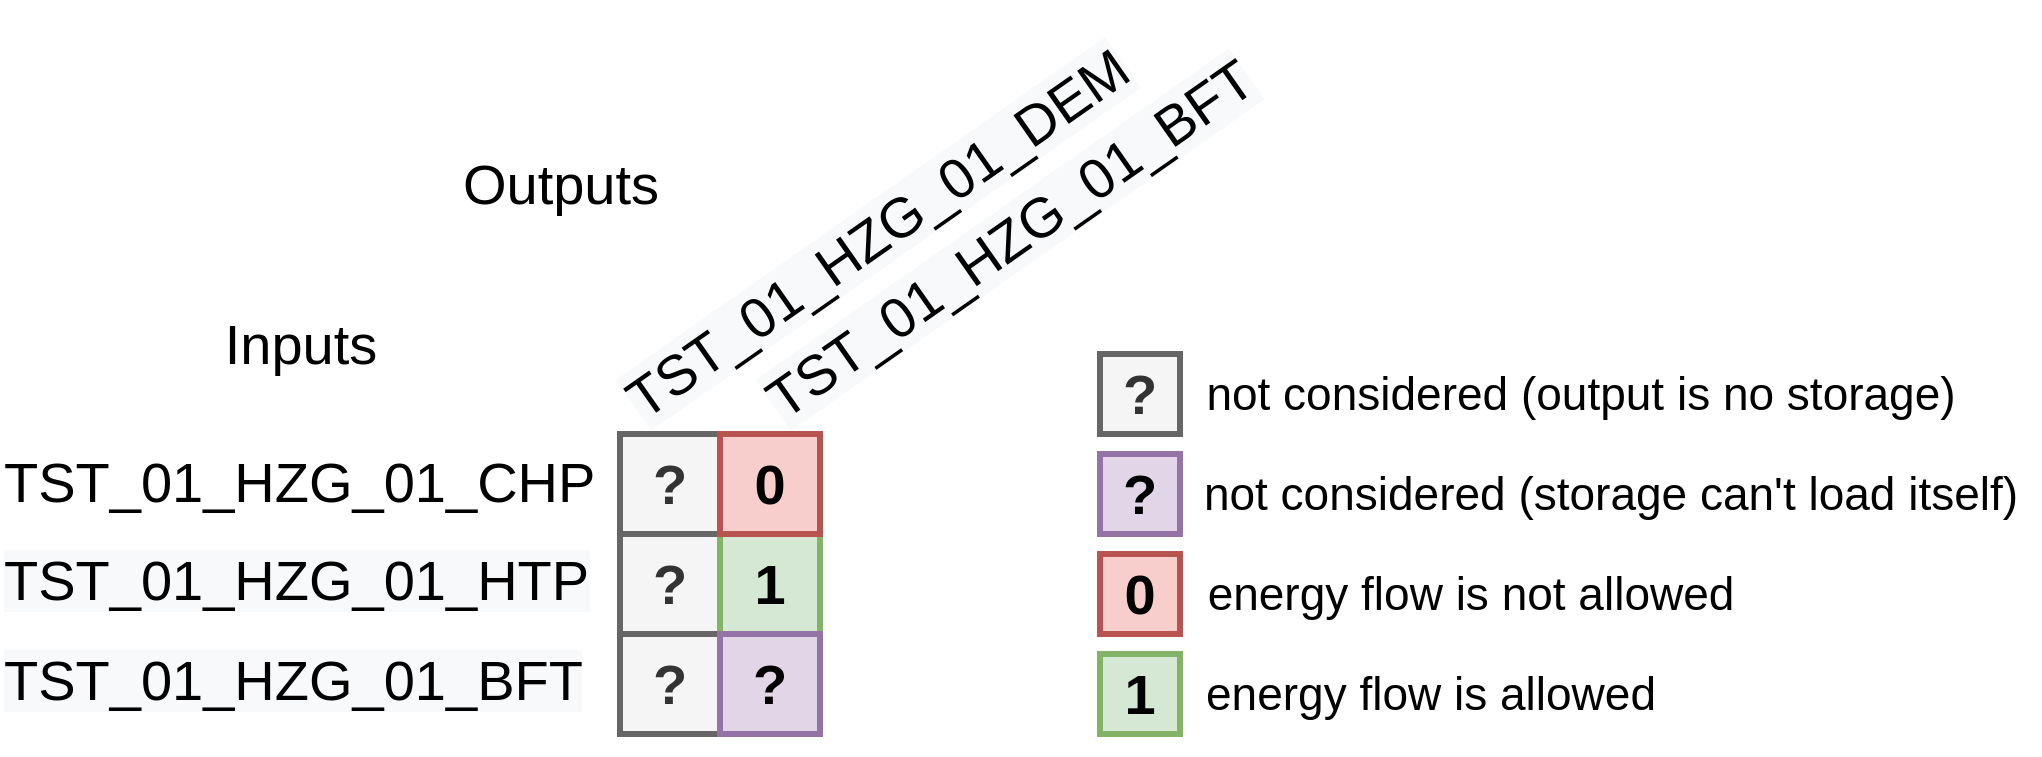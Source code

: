 <mxfile version="20.6.2" type="device"><diagram id="UFKyPsE8ox6_t6vFH-kr" name="Seite-1"><mxGraphModel dx="1406" dy="836" grid="1" gridSize="10" guides="1" tooltips="1" connect="1" arrows="1" fold="1" page="1" pageScale="1" pageWidth="1654" pageHeight="1169" math="0" shadow="0"><root><mxCell id="0"/><mxCell id="1" parent="0"/><mxCell id="AfluPnDhN3ySQKmKgDzS-27" value="?" style="whiteSpace=wrap;html=1;aspect=fixed;strokeWidth=3;fontSize=28;fontStyle=1;fillColor=#f5f5f5;fontColor=#333333;strokeColor=#666666;" parent="1" vertex="1"><mxGeometry x="400" y="290" width="50" height="50" as="geometry"/></mxCell><mxCell id="AfluPnDhN3ySQKmKgDzS-28" value="?" style="whiteSpace=wrap;html=1;aspect=fixed;strokeWidth=3;fontSize=28;fontStyle=1;fillColor=#f5f5f5;fontColor=#333333;strokeColor=#666666;" parent="1" vertex="1"><mxGeometry x="400" y="340" width="50" height="50" as="geometry"/></mxCell><mxCell id="AfluPnDhN3ySQKmKgDzS-29" value="?" style="whiteSpace=wrap;html=1;aspect=fixed;strokeWidth=3;fontSize=28;fontStyle=1;fillColor=#f5f5f5;fontColor=#333333;strokeColor=#666666;" parent="1" vertex="1"><mxGeometry x="400" y="390" width="50" height="50" as="geometry"/></mxCell><mxCell id="AfluPnDhN3ySQKmKgDzS-30" value="1" style="whiteSpace=wrap;html=1;aspect=fixed;strokeWidth=3;fontSize=28;fontStyle=1;fillColor=#d5e8d4;strokeColor=#82b366;" parent="1" vertex="1"><mxGeometry x="450" y="340" width="50" height="50" as="geometry"/></mxCell><mxCell id="AfluPnDhN3ySQKmKgDzS-31" value="0" style="whiteSpace=wrap;html=1;aspect=fixed;strokeWidth=3;fontSize=28;fontStyle=1;fillColor=#f8cecc;strokeColor=#b85450;" parent="1" vertex="1"><mxGeometry x="450" y="290" width="50" height="50" as="geometry"/></mxCell><mxCell id="AfluPnDhN3ySQKmKgDzS-32" value="?" style="whiteSpace=wrap;html=1;aspect=fixed;strokeWidth=3;fontSize=28;fontStyle=1;fillColor=#e1d5e7;strokeColor=#9673a6;" parent="1" vertex="1"><mxGeometry x="450" y="390" width="50" height="50" as="geometry"/></mxCell><mxCell id="AfluPnDhN3ySQKmKgDzS-34" value="TST_01_HZG_01_CHP&lt;br&gt;" style="text;whiteSpace=wrap;html=1;fontSize=28;spacing=2;spacingBottom=-1;spacingTop=1;" parent="1" vertex="1"><mxGeometry x="90" y="290" width="310" height="120" as="geometry"/></mxCell><mxCell id="AfluPnDhN3ySQKmKgDzS-35" value="&lt;span style=&quot;color: rgb(0, 0, 0); font-family: Helvetica; font-size: 28px; font-style: normal; font-variant-ligatures: normal; font-variant-caps: normal; font-weight: 400; letter-spacing: normal; orphans: 2; text-align: left; text-indent: 0px; text-transform: none; widows: 2; word-spacing: 0px; -webkit-text-stroke-width: 0px; background-color: rgb(248, 249, 250); text-decoration-thickness: initial; text-decoration-style: initial; text-decoration-color: initial; float: none; display: inline !important;&quot;&gt;TST_01_HZG_01_HTP&lt;/span&gt;&lt;br style=&quot;color: rgb(0, 0, 0); font-family: Helvetica; font-size: 28px; font-style: normal; font-variant-ligatures: normal; font-variant-caps: normal; font-weight: 400; letter-spacing: normal; orphans: 2; text-align: left; text-indent: 0px; text-transform: none; widows: 2; word-spacing: 0px; -webkit-text-stroke-width: 0px; background-color: rgb(248, 249, 250); text-decoration-thickness: initial; text-decoration-style: initial; text-decoration-color: initial;&quot;&gt;" style="text;whiteSpace=wrap;html=1;fontSize=28;rotation=0;" parent="1" vertex="1"><mxGeometry x="90" y="340" width="330" height="60" as="geometry"/></mxCell><mxCell id="AfluPnDhN3ySQKmKgDzS-36" value="&lt;span style=&quot;color: rgb(0, 0, 0); font-family: Helvetica; font-size: 28px; font-style: normal; font-variant-ligatures: normal; font-variant-caps: normal; font-weight: 400; letter-spacing: normal; orphans: 2; text-align: left; text-indent: 0px; text-transform: none; widows: 2; word-spacing: 0px; -webkit-text-stroke-width: 0px; background-color: rgb(248, 249, 250); text-decoration-thickness: initial; text-decoration-style: initial; text-decoration-color: initial; float: none; display: inline !important;&quot;&gt;TST_01_HZG_01_BFT&lt;/span&gt;" style="text;whiteSpace=wrap;html=1;fontSize=28;" parent="1" vertex="1"><mxGeometry x="90" y="390" width="320" height="60" as="geometry"/></mxCell><mxCell id="AfluPnDhN3ySQKmKgDzS-40" value="&lt;span style=&quot;color: rgb(0, 0, 0); font-size: 28px; font-style: normal; font-variant-ligatures: normal; font-variant-caps: normal; font-weight: 400; letter-spacing: normal; orphans: 2; text-align: left; text-indent: 0px; text-transform: none; widows: 2; word-spacing: 0px; -webkit-text-stroke-width: 0px; background-color: rgb(248, 249, 250); text-decoration-thickness: initial; text-decoration-style: initial; text-decoration-color: initial; float: none; display: inline !important;&quot;&gt;TST_01_HZG_01_DEM&lt;/span&gt;" style="text;whiteSpace=wrap;html=1;fontSize=28;rotation=-35;" parent="1" vertex="1"><mxGeometry x="380" y="160" width="320" height="60" as="geometry"/></mxCell><mxCell id="AfluPnDhN3ySQKmKgDzS-41" value="&lt;span style=&quot;color: rgb(0, 0, 0); font-size: 28px; font-style: normal; font-variant-ligatures: normal; font-variant-caps: normal; font-weight: 400; letter-spacing: normal; orphans: 2; text-align: left; text-indent: 0px; text-transform: none; widows: 2; word-spacing: 0px; -webkit-text-stroke-width: 0px; background-color: rgb(248, 249, 250); text-decoration-thickness: initial; text-decoration-style: initial; text-decoration-color: initial; float: none; display: inline !important;&quot;&gt;TST_01_HZG_01_BFT&lt;/span&gt;" style="text;whiteSpace=wrap;html=1;fontSize=28;rotation=-35;" parent="1" vertex="1"><mxGeometry x="450" y="160" width="320" height="60" as="geometry"/></mxCell><mxCell id="AfluPnDhN3ySQKmKgDzS-43" value="?" style="whiteSpace=wrap;html=1;aspect=fixed;strokeWidth=3;fontSize=28;fontStyle=1;fillColor=#f5f5f5;fontColor=#333333;strokeColor=#666666;" parent="1" vertex="1"><mxGeometry x="640" y="250" width="40" height="40" as="geometry"/></mxCell><mxCell id="AfluPnDhN3ySQKmKgDzS-44" value="0" style="whiteSpace=wrap;html=1;aspect=fixed;strokeWidth=3;fontSize=28;fontStyle=1;fillColor=#f8cecc;strokeColor=#b85450;" parent="1" vertex="1"><mxGeometry x="640" y="350" width="40" height="40" as="geometry"/></mxCell><mxCell id="AfluPnDhN3ySQKmKgDzS-45" value="1" style="whiteSpace=wrap;html=1;aspect=fixed;strokeWidth=3;fontSize=28;fontStyle=1;fillColor=#d5e8d4;strokeColor=#82b366;" parent="1" vertex="1"><mxGeometry x="640" y="400" width="40" height="40" as="geometry"/></mxCell><mxCell id="AfluPnDhN3ySQKmKgDzS-46" value="not considered (output is no storage)" style="text;html=1;align=center;verticalAlign=middle;resizable=0;points=[];autosize=1;strokeColor=none;fillColor=none;fontSize=23;fontFamily=Helvetica;" parent="1" vertex="1"><mxGeometry x="680" y="250" width="400" height="40" as="geometry"/></mxCell><mxCell id="AfluPnDhN3ySQKmKgDzS-47" value="energy flow is not allowed" style="text;html=1;align=center;verticalAlign=middle;resizable=0;points=[];autosize=1;strokeColor=none;fillColor=none;fontSize=23;fontFamily=Helvetica;" parent="1" vertex="1"><mxGeometry x="680" y="350" width="290" height="40" as="geometry"/></mxCell><mxCell id="AfluPnDhN3ySQKmKgDzS-48" value="energy flow is allowed" style="text;html=1;align=center;verticalAlign=middle;resizable=0;points=[];autosize=1;strokeColor=none;fillColor=none;fontSize=23;fontFamily=Helvetica;" parent="1" vertex="1"><mxGeometry x="680" y="400" width="250" height="40" as="geometry"/></mxCell><mxCell id="AfluPnDhN3ySQKmKgDzS-49" value="Inputs" style="text;html=1;align=center;verticalAlign=middle;resizable=0;points=[];autosize=1;strokeColor=none;fillColor=none;fontSize=28;fontFamily=Helvetica;" parent="1" vertex="1"><mxGeometry x="190" y="220" width="100" height="50" as="geometry"/></mxCell><mxCell id="AfluPnDhN3ySQKmKgDzS-50" value="Outputs" style="text;html=1;align=center;verticalAlign=middle;resizable=0;points=[];autosize=1;strokeColor=none;fillColor=none;fontSize=28;fontFamily=Helvetica;" parent="1" vertex="1"><mxGeometry x="310" y="140" width="120" height="50" as="geometry"/></mxCell><mxCell id="DGySjP2ImECEKqbaZ39I-1" value="?" style="whiteSpace=wrap;html=1;aspect=fixed;strokeWidth=3;fontSize=28;fontStyle=1;fillColor=#e1d5e7;strokeColor=#9673a6;" vertex="1" parent="1"><mxGeometry x="640" y="300" width="40" height="40" as="geometry"/></mxCell><mxCell id="DGySjP2ImECEKqbaZ39I-2" value="not considered (storage can't load itself)" style="text;html=1;align=center;verticalAlign=middle;resizable=0;points=[];autosize=1;strokeColor=none;fillColor=none;fontSize=23;fontFamily=Helvetica;" vertex="1" parent="1"><mxGeometry x="680" y="300" width="430" height="40" as="geometry"/></mxCell></root></mxGraphModel></diagram></mxfile>